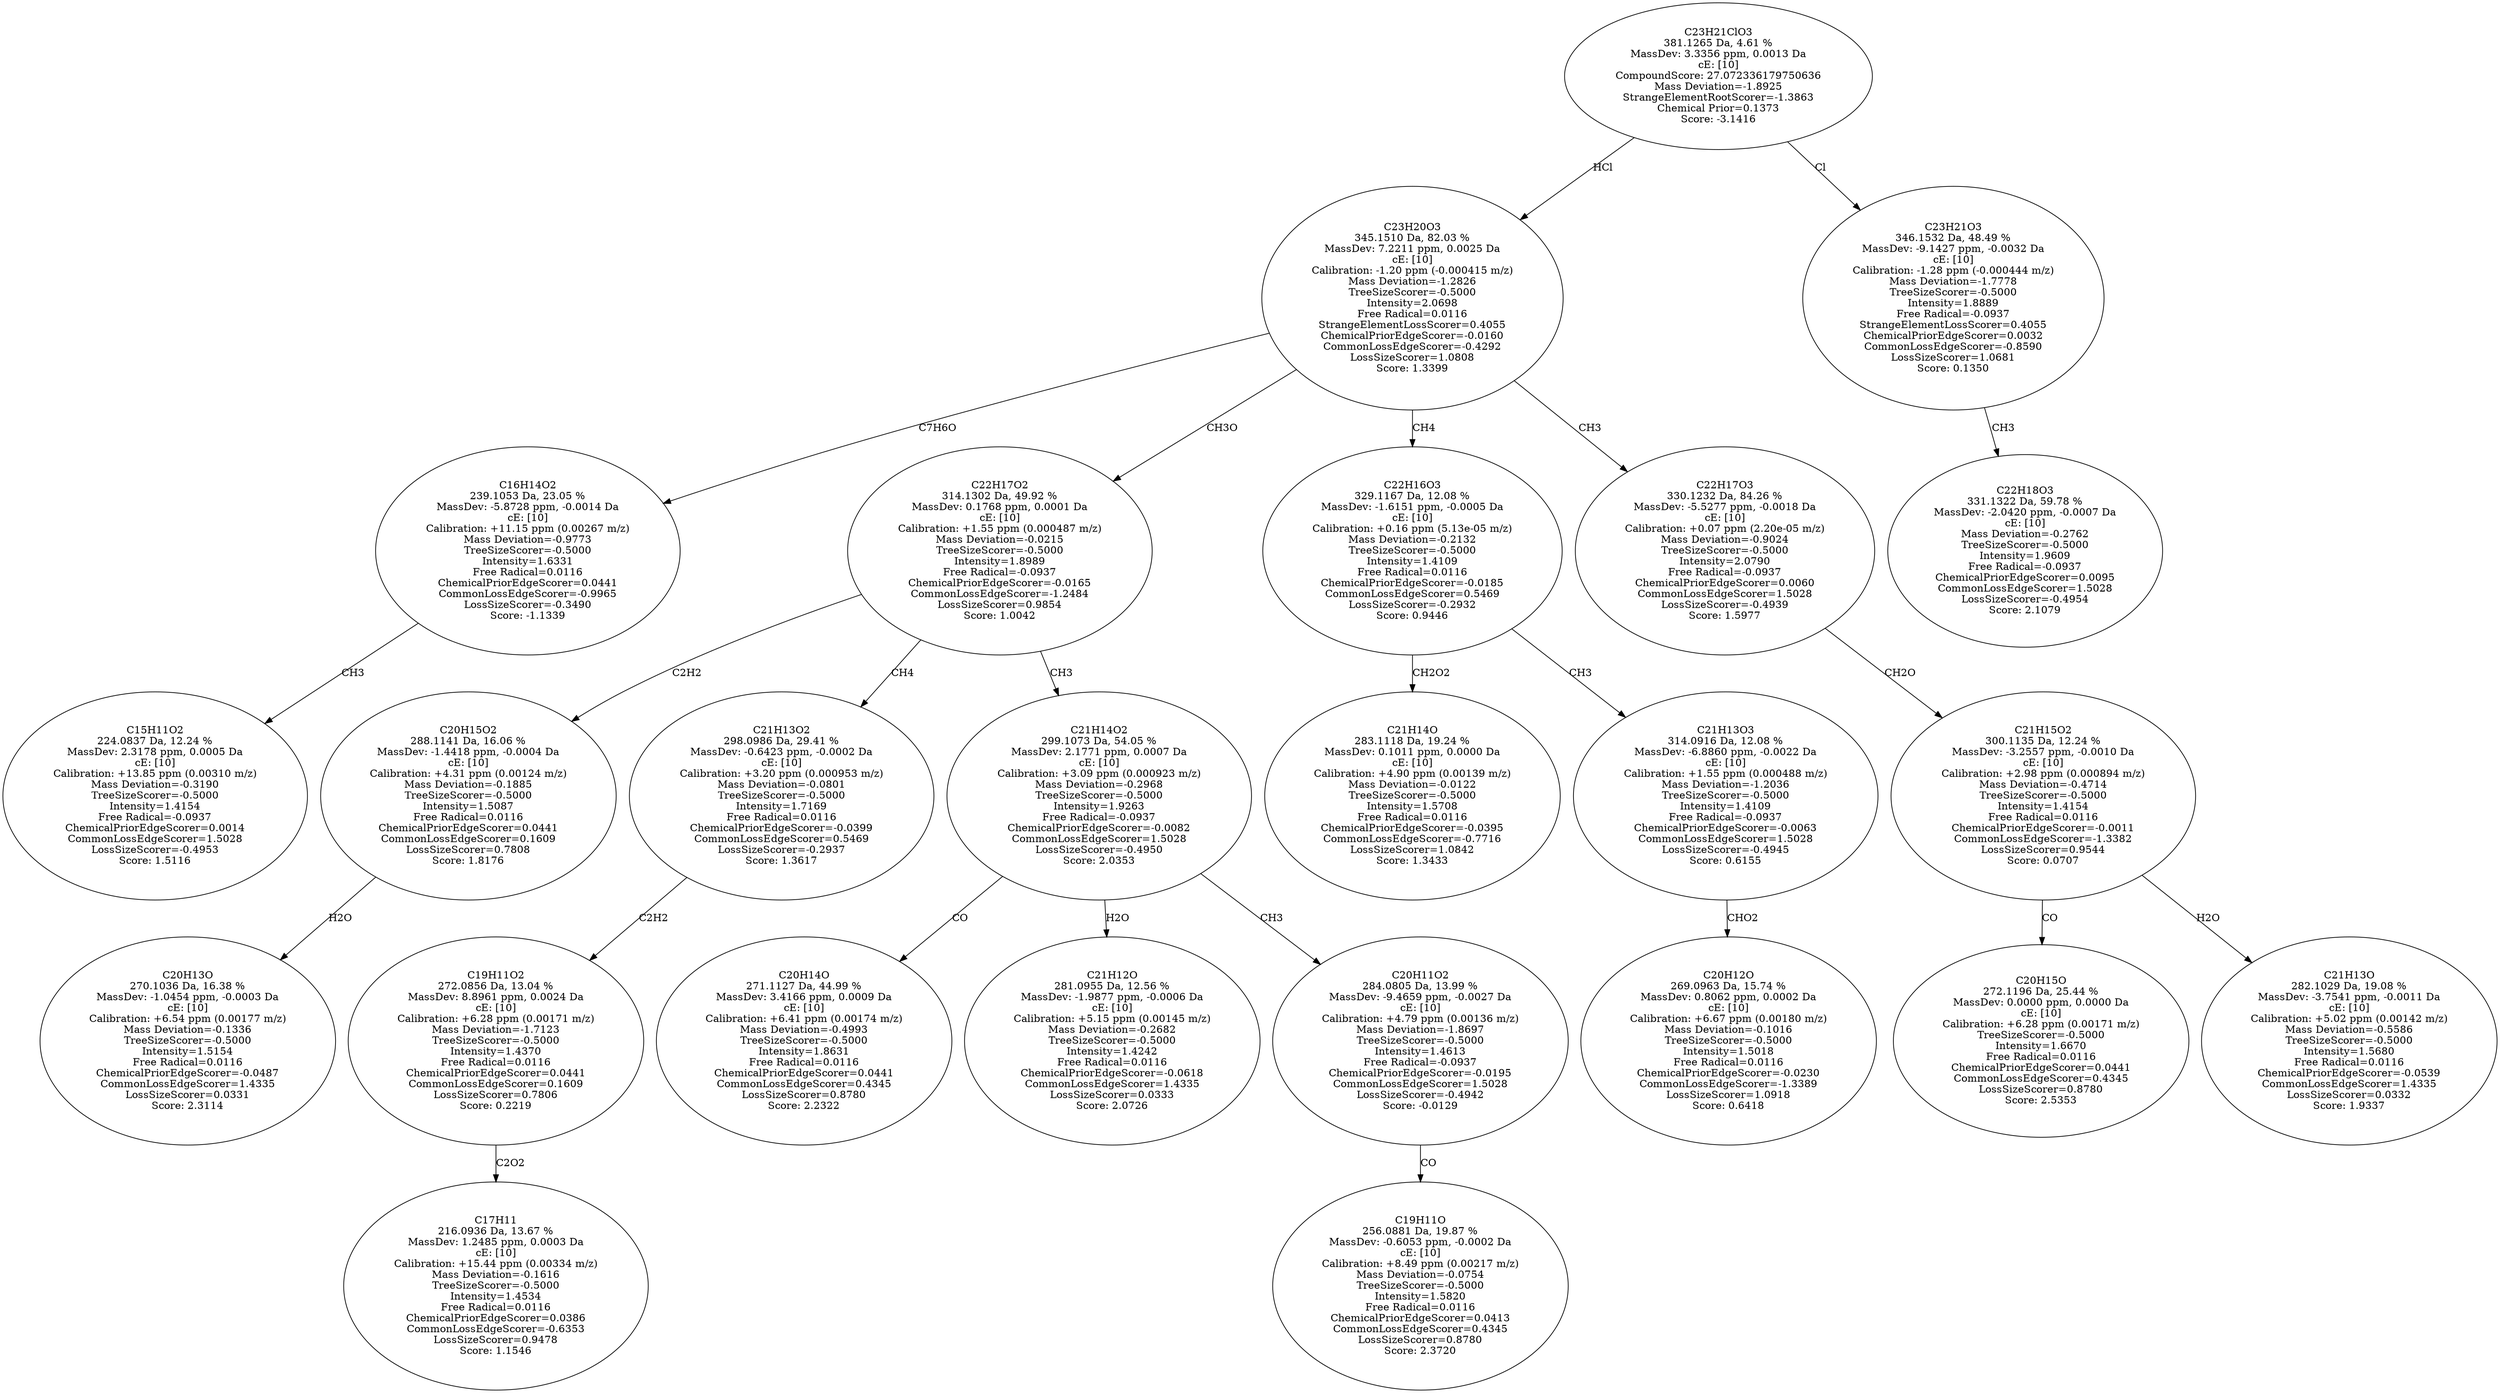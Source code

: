 strict digraph {
v1 [label="C15H11O2\n224.0837 Da, 12.24 %\nMassDev: 2.3178 ppm, 0.0005 Da\ncE: [10]\nCalibration: +13.85 ppm (0.00310 m/z)\nMass Deviation=-0.3190\nTreeSizeScorer=-0.5000\nIntensity=1.4154\nFree Radical=-0.0937\nChemicalPriorEdgeScorer=0.0014\nCommonLossEdgeScorer=1.5028\nLossSizeScorer=-0.4953\nScore: 1.5116"];
v2 [label="C16H14O2\n239.1053 Da, 23.05 %\nMassDev: -5.8728 ppm, -0.0014 Da\ncE: [10]\nCalibration: +11.15 ppm (0.00267 m/z)\nMass Deviation=-0.9773\nTreeSizeScorer=-0.5000\nIntensity=1.6331\nFree Radical=0.0116\nChemicalPriorEdgeScorer=0.0441\nCommonLossEdgeScorer=-0.9965\nLossSizeScorer=-0.3490\nScore: -1.1339"];
v3 [label="C20H13O\n270.1036 Da, 16.38 %\nMassDev: -1.0454 ppm, -0.0003 Da\ncE: [10]\nCalibration: +6.54 ppm (0.00177 m/z)\nMass Deviation=-0.1336\nTreeSizeScorer=-0.5000\nIntensity=1.5154\nFree Radical=0.0116\nChemicalPriorEdgeScorer=-0.0487\nCommonLossEdgeScorer=1.4335\nLossSizeScorer=0.0331\nScore: 2.3114"];
v4 [label="C20H15O2\n288.1141 Da, 16.06 %\nMassDev: -1.4418 ppm, -0.0004 Da\ncE: [10]\nCalibration: +4.31 ppm (0.00124 m/z)\nMass Deviation=-0.1885\nTreeSizeScorer=-0.5000\nIntensity=1.5087\nFree Radical=0.0116\nChemicalPriorEdgeScorer=0.0441\nCommonLossEdgeScorer=0.1609\nLossSizeScorer=0.7808\nScore: 1.8176"];
v5 [label="C17H11\n216.0936 Da, 13.67 %\nMassDev: 1.2485 ppm, 0.0003 Da\ncE: [10]\nCalibration: +15.44 ppm (0.00334 m/z)\nMass Deviation=-0.1616\nTreeSizeScorer=-0.5000\nIntensity=1.4534\nFree Radical=0.0116\nChemicalPriorEdgeScorer=0.0386\nCommonLossEdgeScorer=-0.6353\nLossSizeScorer=0.9478\nScore: 1.1546"];
v6 [label="C19H11O2\n272.0856 Da, 13.04 %\nMassDev: 8.8961 ppm, 0.0024 Da\ncE: [10]\nCalibration: +6.28 ppm (0.00171 m/z)\nMass Deviation=-1.7123\nTreeSizeScorer=-0.5000\nIntensity=1.4370\nFree Radical=0.0116\nChemicalPriorEdgeScorer=0.0441\nCommonLossEdgeScorer=0.1609\nLossSizeScorer=0.7806\nScore: 0.2219"];
v7 [label="C21H13O2\n298.0986 Da, 29.41 %\nMassDev: -0.6423 ppm, -0.0002 Da\ncE: [10]\nCalibration: +3.20 ppm (0.000953 m/z)\nMass Deviation=-0.0801\nTreeSizeScorer=-0.5000\nIntensity=1.7169\nFree Radical=0.0116\nChemicalPriorEdgeScorer=-0.0399\nCommonLossEdgeScorer=0.5469\nLossSizeScorer=-0.2937\nScore: 1.3617"];
v8 [label="C20H14O\n271.1127 Da, 44.99 %\nMassDev: 3.4166 ppm, 0.0009 Da\ncE: [10]\nCalibration: +6.41 ppm (0.00174 m/z)\nMass Deviation=-0.4993\nTreeSizeScorer=-0.5000\nIntensity=1.8631\nFree Radical=0.0116\nChemicalPriorEdgeScorer=0.0441\nCommonLossEdgeScorer=0.4345\nLossSizeScorer=0.8780\nScore: 2.2322"];
v9 [label="C21H12O\n281.0955 Da, 12.56 %\nMassDev: -1.9877 ppm, -0.0006 Da\ncE: [10]\nCalibration: +5.15 ppm (0.00145 m/z)\nMass Deviation=-0.2682\nTreeSizeScorer=-0.5000\nIntensity=1.4242\nFree Radical=0.0116\nChemicalPriorEdgeScorer=-0.0618\nCommonLossEdgeScorer=1.4335\nLossSizeScorer=0.0333\nScore: 2.0726"];
v10 [label="C19H11O\n256.0881 Da, 19.87 %\nMassDev: -0.6053 ppm, -0.0002 Da\ncE: [10]\nCalibration: +8.49 ppm (0.00217 m/z)\nMass Deviation=-0.0754\nTreeSizeScorer=-0.5000\nIntensity=1.5820\nFree Radical=0.0116\nChemicalPriorEdgeScorer=0.0413\nCommonLossEdgeScorer=0.4345\nLossSizeScorer=0.8780\nScore: 2.3720"];
v11 [label="C20H11O2\n284.0805 Da, 13.99 %\nMassDev: -9.4659 ppm, -0.0027 Da\ncE: [10]\nCalibration: +4.79 ppm (0.00136 m/z)\nMass Deviation=-1.8697\nTreeSizeScorer=-0.5000\nIntensity=1.4613\nFree Radical=-0.0937\nChemicalPriorEdgeScorer=-0.0195\nCommonLossEdgeScorer=1.5028\nLossSizeScorer=-0.4942\nScore: -0.0129"];
v12 [label="C21H14O2\n299.1073 Da, 54.05 %\nMassDev: 2.1771 ppm, 0.0007 Da\ncE: [10]\nCalibration: +3.09 ppm (0.000923 m/z)\nMass Deviation=-0.2968\nTreeSizeScorer=-0.5000\nIntensity=1.9263\nFree Radical=-0.0937\nChemicalPriorEdgeScorer=-0.0082\nCommonLossEdgeScorer=1.5028\nLossSizeScorer=-0.4950\nScore: 2.0353"];
v13 [label="C22H17O2\n314.1302 Da, 49.92 %\nMassDev: 0.1768 ppm, 0.0001 Da\ncE: [10]\nCalibration: +1.55 ppm (0.000487 m/z)\nMass Deviation=-0.0215\nTreeSizeScorer=-0.5000\nIntensity=1.8989\nFree Radical=-0.0937\nChemicalPriorEdgeScorer=-0.0165\nCommonLossEdgeScorer=-1.2484\nLossSizeScorer=0.9854\nScore: 1.0042"];
v14 [label="C21H14O\n283.1118 Da, 19.24 %\nMassDev: 0.1011 ppm, 0.0000 Da\ncE: [10]\nCalibration: +4.90 ppm (0.00139 m/z)\nMass Deviation=-0.0122\nTreeSizeScorer=-0.5000\nIntensity=1.5708\nFree Radical=0.0116\nChemicalPriorEdgeScorer=-0.0395\nCommonLossEdgeScorer=-0.7716\nLossSizeScorer=1.0842\nScore: 1.3433"];
v15 [label="C20H12O\n269.0963 Da, 15.74 %\nMassDev: 0.8062 ppm, 0.0002 Da\ncE: [10]\nCalibration: +6.67 ppm (0.00180 m/z)\nMass Deviation=-0.1016\nTreeSizeScorer=-0.5000\nIntensity=1.5018\nFree Radical=0.0116\nChemicalPriorEdgeScorer=-0.0230\nCommonLossEdgeScorer=-1.3389\nLossSizeScorer=1.0918\nScore: 0.6418"];
v16 [label="C21H13O3\n314.0916 Da, 12.08 %\nMassDev: -6.8860 ppm, -0.0022 Da\ncE: [10]\nCalibration: +1.55 ppm (0.000488 m/z)\nMass Deviation=-1.2036\nTreeSizeScorer=-0.5000\nIntensity=1.4109\nFree Radical=-0.0937\nChemicalPriorEdgeScorer=-0.0063\nCommonLossEdgeScorer=1.5028\nLossSizeScorer=-0.4945\nScore: 0.6155"];
v17 [label="C22H16O3\n329.1167 Da, 12.08 %\nMassDev: -1.6151 ppm, -0.0005 Da\ncE: [10]\nCalibration: +0.16 ppm (5.13e-05 m/z)\nMass Deviation=-0.2132\nTreeSizeScorer=-0.5000\nIntensity=1.4109\nFree Radical=0.0116\nChemicalPriorEdgeScorer=-0.0185\nCommonLossEdgeScorer=0.5469\nLossSizeScorer=-0.2932\nScore: 0.9446"];
v18 [label="C20H15O\n272.1196 Da, 25.44 %\nMassDev: 0.0000 ppm, 0.0000 Da\ncE: [10]\nCalibration: +6.28 ppm (0.00171 m/z)\nTreeSizeScorer=-0.5000\nIntensity=1.6670\nFree Radical=0.0116\nChemicalPriorEdgeScorer=0.0441\nCommonLossEdgeScorer=0.4345\nLossSizeScorer=0.8780\nScore: 2.5353"];
v19 [label="C21H13O\n282.1029 Da, 19.08 %\nMassDev: -3.7541 ppm, -0.0011 Da\ncE: [10]\nCalibration: +5.02 ppm (0.00142 m/z)\nMass Deviation=-0.5586\nTreeSizeScorer=-0.5000\nIntensity=1.5680\nFree Radical=0.0116\nChemicalPriorEdgeScorer=-0.0539\nCommonLossEdgeScorer=1.4335\nLossSizeScorer=0.0332\nScore: 1.9337"];
v20 [label="C21H15O2\n300.1135 Da, 12.24 %\nMassDev: -3.2557 ppm, -0.0010 Da\ncE: [10]\nCalibration: +2.98 ppm (0.000894 m/z)\nMass Deviation=-0.4714\nTreeSizeScorer=-0.5000\nIntensity=1.4154\nFree Radical=0.0116\nChemicalPriorEdgeScorer=-0.0011\nCommonLossEdgeScorer=-1.3382\nLossSizeScorer=0.9544\nScore: 0.0707"];
v21 [label="C22H17O3\n330.1232 Da, 84.26 %\nMassDev: -5.5277 ppm, -0.0018 Da\ncE: [10]\nCalibration: +0.07 ppm (2.20e-05 m/z)\nMass Deviation=-0.9024\nTreeSizeScorer=-0.5000\nIntensity=2.0790\nFree Radical=-0.0937\nChemicalPriorEdgeScorer=0.0060\nCommonLossEdgeScorer=1.5028\nLossSizeScorer=-0.4939\nScore: 1.5977"];
v22 [label="C23H20O3\n345.1510 Da, 82.03 %\nMassDev: 7.2211 ppm, 0.0025 Da\ncE: [10]\nCalibration: -1.20 ppm (-0.000415 m/z)\nMass Deviation=-1.2826\nTreeSizeScorer=-0.5000\nIntensity=2.0698\nFree Radical=0.0116\nStrangeElementLossScorer=0.4055\nChemicalPriorEdgeScorer=-0.0160\nCommonLossEdgeScorer=-0.4292\nLossSizeScorer=1.0808\nScore: 1.3399"];
v23 [label="C22H18O3\n331.1322 Da, 59.78 %\nMassDev: -2.0420 ppm, -0.0007 Da\ncE: [10]\nMass Deviation=-0.2762\nTreeSizeScorer=-0.5000\nIntensity=1.9609\nFree Radical=-0.0937\nChemicalPriorEdgeScorer=0.0095\nCommonLossEdgeScorer=1.5028\nLossSizeScorer=-0.4954\nScore: 2.1079"];
v24 [label="C23H21O3\n346.1532 Da, 48.49 %\nMassDev: -9.1427 ppm, -0.0032 Da\ncE: [10]\nCalibration: -1.28 ppm (-0.000444 m/z)\nMass Deviation=-1.7778\nTreeSizeScorer=-0.5000\nIntensity=1.8889\nFree Radical=-0.0937\nStrangeElementLossScorer=0.4055\nChemicalPriorEdgeScorer=0.0032\nCommonLossEdgeScorer=-0.8590\nLossSizeScorer=1.0681\nScore: 0.1350"];
v25 [label="C23H21ClO3\n381.1265 Da, 4.61 %\nMassDev: 3.3356 ppm, 0.0013 Da\ncE: [10]\nCompoundScore: 27.072336179750636\nMass Deviation=-1.8925\nStrangeElementRootScorer=-1.3863\nChemical Prior=0.1373\nScore: -3.1416"];
v2 -> v1 [label="CH3"];
v22 -> v2 [label="C7H6O"];
v4 -> v3 [label="H2O"];
v13 -> v4 [label="C2H2"];
v6 -> v5 [label="C2O2"];
v7 -> v6 [label="C2H2"];
v13 -> v7 [label="CH4"];
v12 -> v8 [label="CO"];
v12 -> v9 [label="H2O"];
v11 -> v10 [label="CO"];
v12 -> v11 [label="CH3"];
v13 -> v12 [label="CH3"];
v22 -> v13 [label="CH3O"];
v17 -> v14 [label="CH2O2"];
v16 -> v15 [label="CHO2"];
v17 -> v16 [label="CH3"];
v22 -> v17 [label="CH4"];
v20 -> v18 [label="CO"];
v20 -> v19 [label="H2O"];
v21 -> v20 [label="CH2O"];
v22 -> v21 [label="CH3"];
v25 -> v22 [label="HCl"];
v24 -> v23 [label="CH3"];
v25 -> v24 [label="Cl"];
}